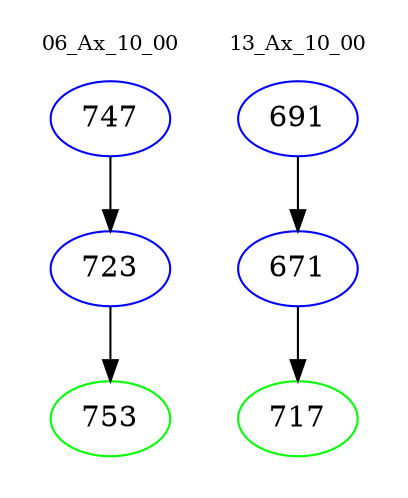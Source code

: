 digraph{
subgraph cluster_0 {
color = white
label = "06_Ax_10_00";
fontsize=10;
T0_747 [label="747", color="blue"]
T0_747 -> T0_723 [color="black"]
T0_723 [label="723", color="blue"]
T0_723 -> T0_753 [color="black"]
T0_753 [label="753", color="green"]
}
subgraph cluster_1 {
color = white
label = "13_Ax_10_00";
fontsize=10;
T1_691 [label="691", color="blue"]
T1_691 -> T1_671 [color="black"]
T1_671 [label="671", color="blue"]
T1_671 -> T1_717 [color="black"]
T1_717 [label="717", color="green"]
}
}
